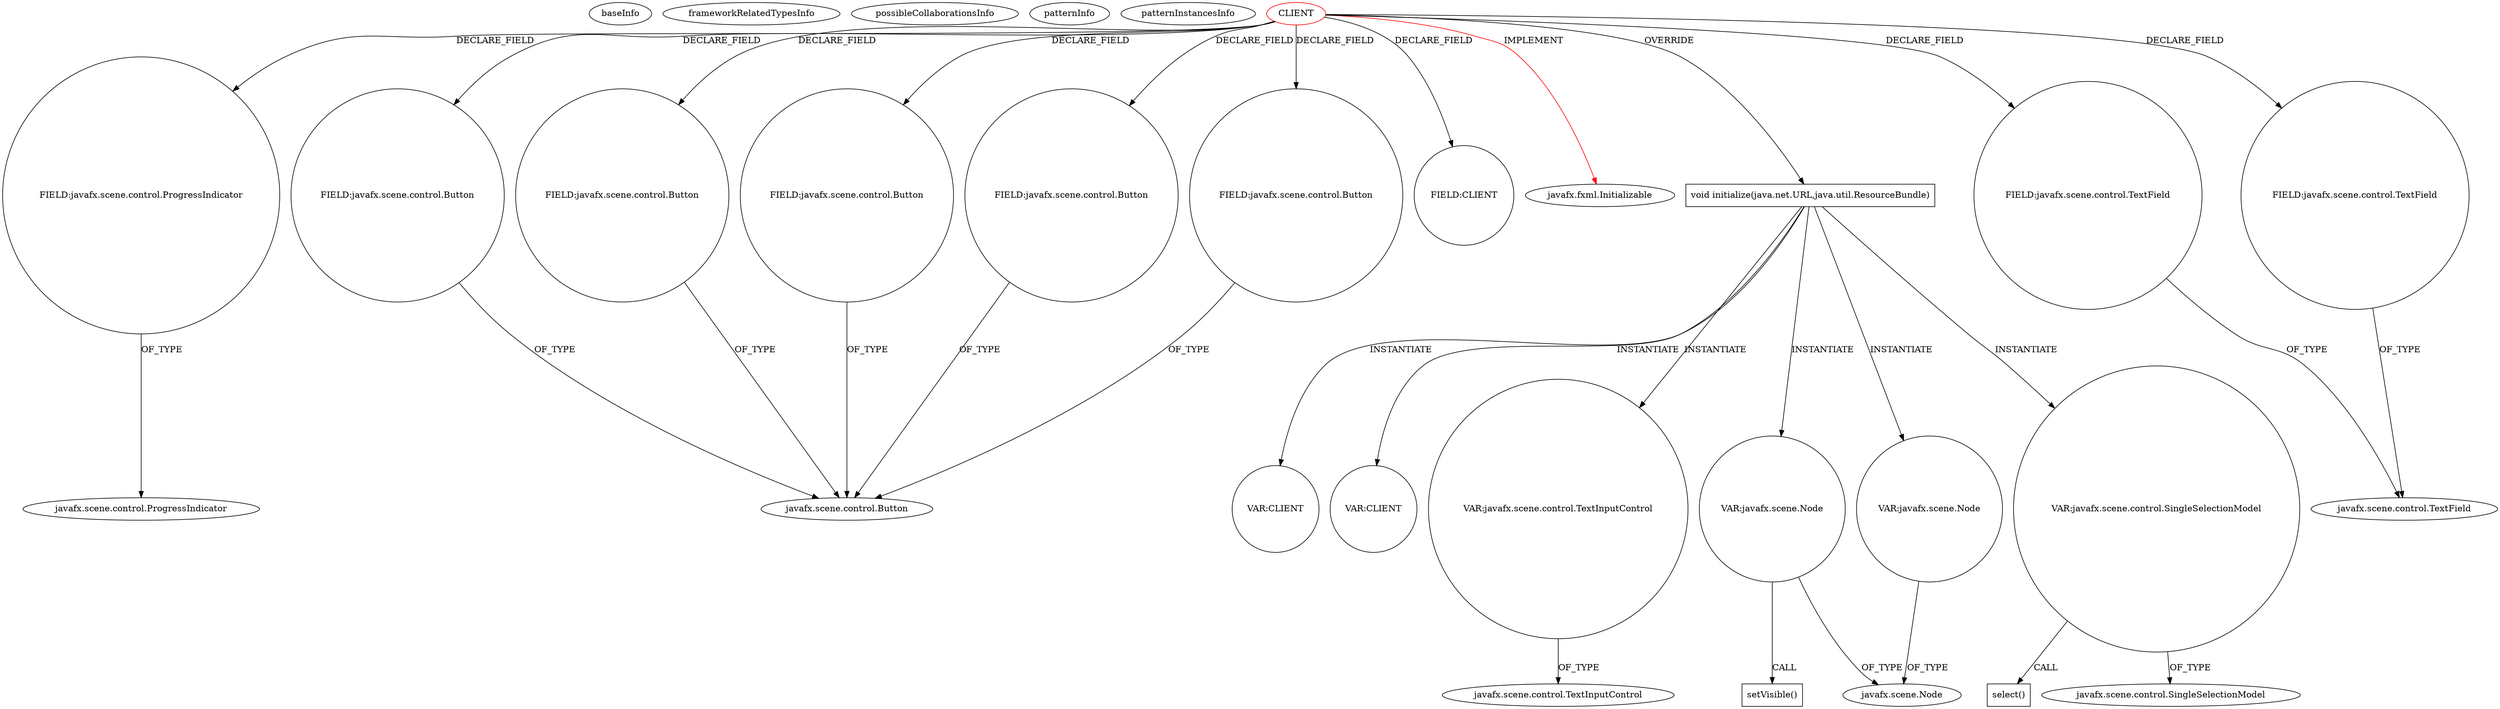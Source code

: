 digraph {
baseInfo[graphId=2048,category="pattern",isAnonymous=false,possibleRelation=false]
frameworkRelatedTypesInfo[0="javafx.fxml.Initializable"]
possibleCollaborationsInfo[]
patternInfo[frequency=2.0,patternRootClient=0]
patternInstancesInfo[0="dony1990-ProsDesktop~/dony1990-ProsDesktop/ProsDesktop-master/src/nicon/NiconDesktop/guifx/NiconNavigator/NavegadorController.java~NavegadorController~2563",1="novosga-painel-fx~/novosga-painel-fx/painel-fx-master/src/org/novosga/painel/client/ui/Controller.java~Controller~3787"]
44[label="javafx.scene.control.ProgressIndicator",vertexType="FRAMEWORK_CLASS_TYPE",isFrameworkType=false]
43[label="FIELD:javafx.scene.control.ProgressIndicator",vertexType="FIELD_DECLARATION",isFrameworkType=false,shape=circle]
0[label="CLIENT",vertexType="ROOT_CLIENT_CLASS_DECLARATION",isFrameworkType=false,color=red]
18[label="FIELD:javafx.scene.control.Button",vertexType="FIELD_DECLARATION",isFrameworkType=false,shape=circle]
20[label="FIELD:javafx.scene.control.Button",vertexType="FIELD_DECLARATION",isFrameworkType=false,shape=circle]
24[label="FIELD:javafx.scene.control.Button",vertexType="FIELD_DECLARATION",isFrameworkType=false,shape=circle]
16[label="FIELD:javafx.scene.control.Button",vertexType="FIELD_DECLARATION",isFrameworkType=false,shape=circle]
57[label="FIELD:javafx.scene.control.Button",vertexType="FIELD_DECLARATION",isFrameworkType=false,shape=circle]
36[label="FIELD:CLIENT",vertexType="FIELD_DECLARATION",isFrameworkType=false,shape=circle]
1[label="javafx.fxml.Initializable",vertexType="FRAMEWORK_INTERFACE_TYPE",isFrameworkType=false]
61[label="void initialize(java.net.URL,java.util.ResourceBundle)",vertexType="OVERRIDING_METHOD_DECLARATION",isFrameworkType=false,shape=box]
96[label="VAR:CLIENT",vertexType="VARIABLE_EXPRESION",isFrameworkType=false,shape=circle]
89[label="VAR:CLIENT",vertexType="VARIABLE_EXPRESION",isFrameworkType=false,shape=circle]
102[label="VAR:javafx.scene.control.TextInputControl",vertexType="VARIABLE_EXPRESION",isFrameworkType=false,shape=circle]
104[label="javafx.scene.control.TextInputControl",vertexType="FRAMEWORK_CLASS_TYPE",isFrameworkType=false]
3[label="javafx.scene.control.Button",vertexType="FRAMEWORK_CLASS_TYPE",isFrameworkType=false]
12[label="FIELD:javafx.scene.control.TextField",vertexType="FIELD_DECLARATION",isFrameworkType=false,shape=circle]
14[label="FIELD:javafx.scene.control.TextField",vertexType="FIELD_DECLARATION",isFrameworkType=false,shape=circle]
62[label="VAR:javafx.scene.Node",vertexType="VARIABLE_EXPRESION",isFrameworkType=false,shape=circle]
84[label="setVisible()",vertexType="INSIDE_CALL",isFrameworkType=false,shape=box]
64[label="javafx.scene.Node",vertexType="FRAMEWORK_CLASS_TYPE",isFrameworkType=false]
13[label="javafx.scene.control.TextField",vertexType="FRAMEWORK_CLASS_TYPE",isFrameworkType=false]
80[label="VAR:javafx.scene.Node",vertexType="VARIABLE_EXPRESION",isFrameworkType=false,shape=circle]
107[label="VAR:javafx.scene.control.SingleSelectionModel",vertexType="VARIABLE_EXPRESION",isFrameworkType=false,shape=circle]
108[label="select()",vertexType="INSIDE_CALL",isFrameworkType=false,shape=box]
109[label="javafx.scene.control.SingleSelectionModel",vertexType="FRAMEWORK_CLASS_TYPE",isFrameworkType=false]
14->13[label="OF_TYPE"]
61->80[label="INSTANTIATE"]
0->36[label="DECLARE_FIELD"]
62->84[label="CALL"]
107->108[label="CALL"]
0->43[label="DECLARE_FIELD"]
0->1[label="IMPLEMENT",color=red]
16->3[label="OF_TYPE"]
0->14[label="DECLARE_FIELD"]
61->107[label="INSTANTIATE"]
61->62[label="INSTANTIATE"]
20->3[label="OF_TYPE"]
107->109[label="OF_TYPE"]
57->3[label="OF_TYPE"]
0->18[label="DECLARE_FIELD"]
24->3[label="OF_TYPE"]
0->57[label="DECLARE_FIELD"]
0->12[label="DECLARE_FIELD"]
0->16[label="DECLARE_FIELD"]
18->3[label="OF_TYPE"]
62->64[label="OF_TYPE"]
12->13[label="OF_TYPE"]
80->64[label="OF_TYPE"]
43->44[label="OF_TYPE"]
61->96[label="INSTANTIATE"]
61->89[label="INSTANTIATE"]
0->20[label="DECLARE_FIELD"]
0->61[label="OVERRIDE"]
102->104[label="OF_TYPE"]
61->102[label="INSTANTIATE"]
0->24[label="DECLARE_FIELD"]
}
